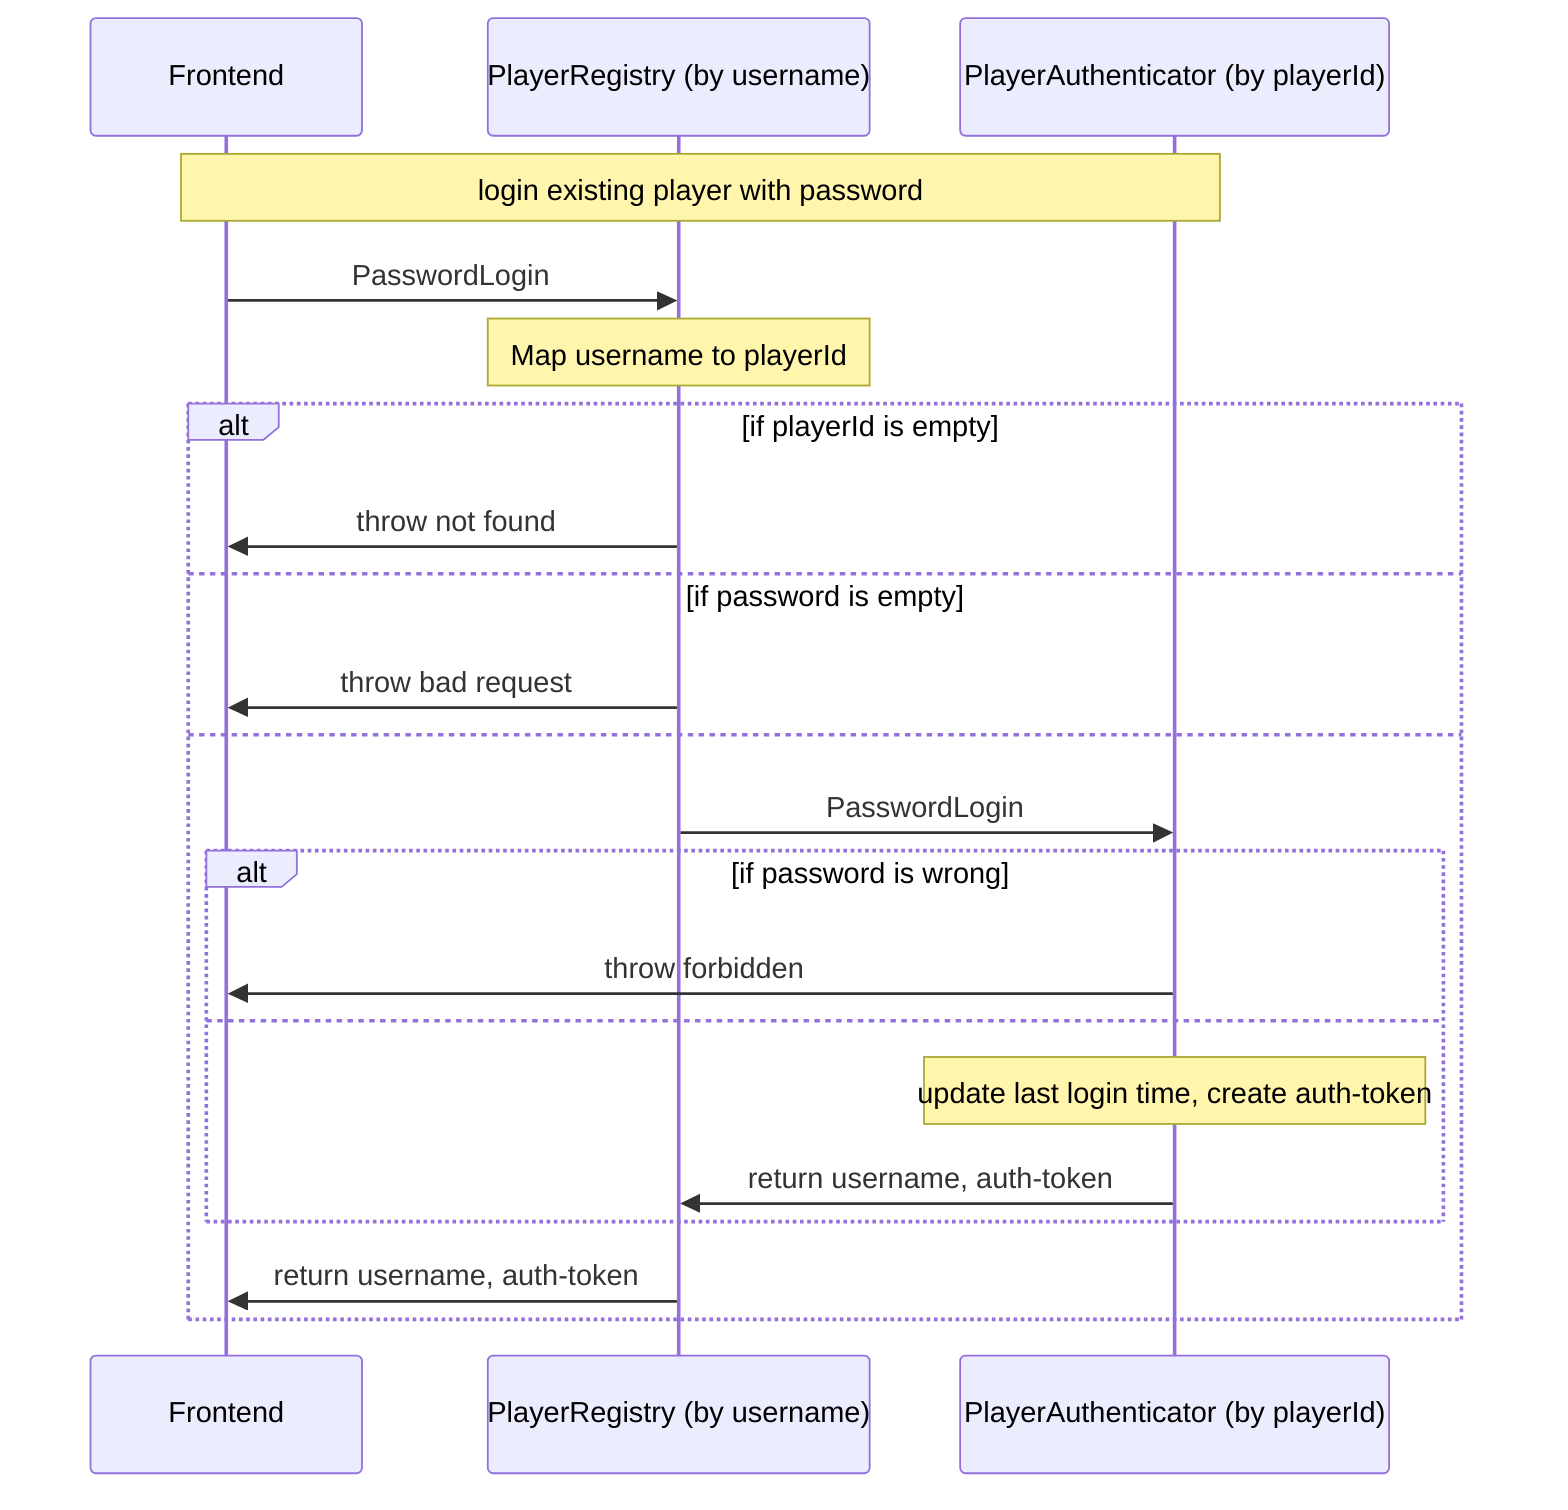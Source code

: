 ﻿sequenceDiagram
  participant f as Frontend
  participant pr as PlayerRegistry (by username)
  participant pa as PlayerAuthenticator (by playerId)

  Note over f,pa:login existing player with password
  f->>pr:PasswordLogin
  Note over pr:Map username to playerId
  alt if playerId is empty
    pr->>f:throw not found
  else if password is empty
    pr->>f:throw bad request
  else
    pr->>pa:PasswordLogin
    alt if password is wrong
      pa->>f:throw forbidden
    else
      Note over pa:update last login time, create auth-token
      pa->>pr:return username, auth-token
    end
    pr->>f:return username, auth-token
  end